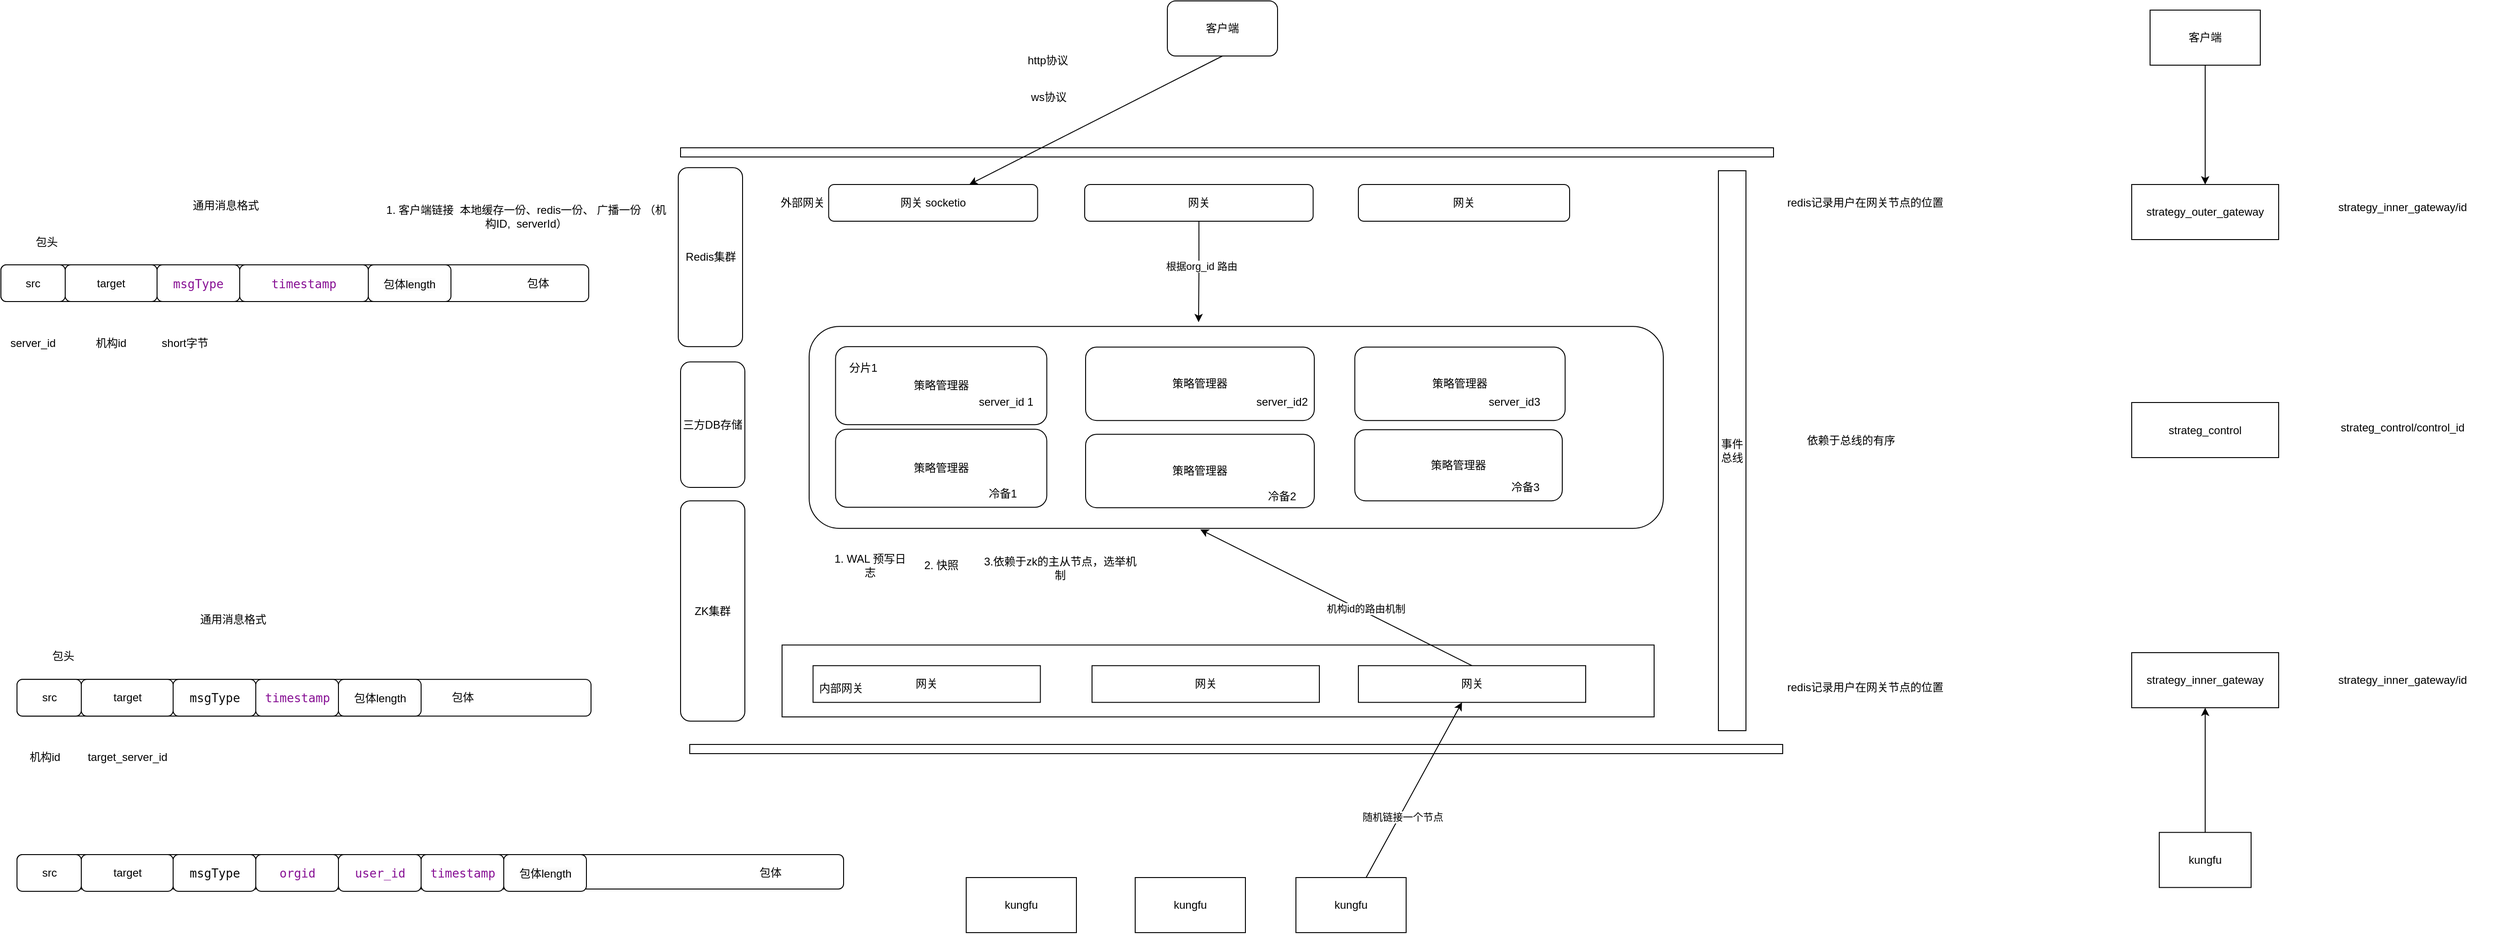 <mxfile version="26.1.3">
  <diagram name="第 1 页" id="b01kbvbIfaKDo9PnE9iw">
    <mxGraphModel dx="2261" dy="738" grid="1" gridSize="10" guides="1" tooltips="1" connect="1" arrows="1" fold="1" page="1" pageScale="1" pageWidth="827" pageHeight="1169" math="0" shadow="0">
      <root>
        <mxCell id="0" />
        <mxCell id="1" parent="0" />
        <mxCell id="lOrVEeAkQtlxeltVuI04-27" value="网关" style="rounded=0;whiteSpace=wrap;html=1;" parent="1" vertex="1">
          <mxGeometry x="110.5" y="871.67" width="949.5" height="78.33" as="geometry" />
        </mxCell>
        <mxCell id="lOrVEeAkQtlxeltVuI04-11" value="" style="rounded=1;whiteSpace=wrap;html=1;" parent="1" vertex="1">
          <mxGeometry x="140" y="524.59" width="930" height="220" as="geometry" />
        </mxCell>
        <mxCell id="R9i5wPIuISrtGQEBOl63-2" value="" style="rounded=0;whiteSpace=wrap;html=1;" parent="1" vertex="1">
          <mxGeometry x="10" y="980" width="1190" height="10" as="geometry" />
        </mxCell>
        <mxCell id="R9i5wPIuISrtGQEBOl63-3" value="" style="rounded=0;whiteSpace=wrap;html=1;" parent="1" vertex="1">
          <mxGeometry y="330" width="1190" height="10" as="geometry" />
        </mxCell>
        <mxCell id="lOrVEeAkQtlxeltVuI04-39" style="rounded=0;orthogonalLoop=1;jettySize=auto;html=1;exitX=0.5;exitY=1;exitDx=0;exitDy=0;" parent="1" source="R9i5wPIuISrtGQEBOl63-7" target="lOrVEeAkQtlxeltVuI04-36" edge="1">
          <mxGeometry relative="1" as="geometry" />
        </mxCell>
        <mxCell id="R9i5wPIuISrtGQEBOl63-7" value="客户端" style="rounded=1;whiteSpace=wrap;html=1;" parent="1" vertex="1">
          <mxGeometry x="530" y="170" width="120" height="60" as="geometry" />
        </mxCell>
        <mxCell id="R9i5wPIuISrtGQEBOl63-9" value="kungfu" style="rounded=0;whiteSpace=wrap;html=1;" parent="1" vertex="1">
          <mxGeometry x="311" y="1125" width="120" height="60" as="geometry" />
        </mxCell>
        <mxCell id="g3Kdrfh8wh_fjqi-vKDI-14" style="rounded=0;orthogonalLoop=1;jettySize=auto;html=1;" parent="1" source="R9i5wPIuISrtGQEBOl63-10" target="lOrVEeAkQtlxeltVuI04-26" edge="1">
          <mxGeometry relative="1" as="geometry">
            <Array as="points" />
          </mxGeometry>
        </mxCell>
        <mxCell id="fZogc4l2z4hbRh4Dm977-39" value="随机链接一个节点" style="edgeLabel;html=1;align=center;verticalAlign=middle;resizable=0;points=[];" parent="g3Kdrfh8wh_fjqi-vKDI-14" vertex="1" connectable="0">
          <mxGeometry x="-0.293" y="-3" relative="1" as="geometry">
            <mxPoint as="offset" />
          </mxGeometry>
        </mxCell>
        <mxCell id="R9i5wPIuISrtGQEBOl63-10" value="kungfu" style="rounded=0;whiteSpace=wrap;html=1;" parent="1" vertex="1">
          <mxGeometry x="670" y="1125" width="120" height="60" as="geometry" />
        </mxCell>
        <mxCell id="R9i5wPIuISrtGQEBOl63-11" value="kungfu" style="rounded=0;whiteSpace=wrap;html=1;" parent="1" vertex="1">
          <mxGeometry x="495" y="1125" width="120" height="60" as="geometry" />
        </mxCell>
        <mxCell id="R9i5wPIuISrtGQEBOl63-13" value="事件总线" style="rounded=0;whiteSpace=wrap;html=1;" parent="1" vertex="1">
          <mxGeometry x="1130" y="355" width="30" height="610" as="geometry" />
        </mxCell>
        <mxCell id="R9i5wPIuISrtGQEBOl63-14" value="策略管理器" style="rounded=1;whiteSpace=wrap;html=1;" parent="1" vertex="1">
          <mxGeometry x="734.13" y="547.09" width="229" height="80" as="geometry" />
        </mxCell>
        <mxCell id="R9i5wPIuISrtGQEBOl63-15" value="策略管理器" style="rounded=1;whiteSpace=wrap;html=1;" parent="1" vertex="1">
          <mxGeometry x="441" y="547.09" width="249" height="80" as="geometry" />
        </mxCell>
        <mxCell id="R9i5wPIuISrtGQEBOl63-16" value="策略管理器" style="rounded=1;whiteSpace=wrap;html=1;" parent="1" vertex="1">
          <mxGeometry x="168.75" y="546.59" width="230" height="85" as="geometry" />
        </mxCell>
        <mxCell id="0-dD-s0z4eZFYw8BseGD-2" value="1. 客户端链接&amp;nbsp; 本地缓存一份、redis一份、 广播一份 （机构ID,&amp;nbsp; serverId）" style="text;html=1;align=center;verticalAlign=middle;whiteSpace=wrap;rounded=0;" parent="1" vertex="1">
          <mxGeometry x="-327.5" y="390" width="317.5" height="30" as="geometry" />
        </mxCell>
        <mxCell id="0-dD-s0z4eZFYw8BseGD-7" value="ZK集群" style="rounded=1;whiteSpace=wrap;html=1;" parent="1" vertex="1">
          <mxGeometry y="714.59" width="70" height="240" as="geometry" />
        </mxCell>
        <mxCell id="0-dD-s0z4eZFYw8BseGD-8" value="Redis集群" style="rounded=1;whiteSpace=wrap;html=1;" parent="1" vertex="1">
          <mxGeometry x="-2.5" y="351.59" width="70" height="195" as="geometry" />
        </mxCell>
        <mxCell id="0-dD-s0z4eZFYw8BseGD-14" value="" style="rounded=1;whiteSpace=wrap;html=1;" parent="1" vertex="1">
          <mxGeometry x="-722.5" y="909.17" width="625" height="40" as="geometry" />
        </mxCell>
        <mxCell id="0-dD-s0z4eZFYw8BseGD-15" value="通用消息格式" style="text;html=1;align=center;verticalAlign=middle;whiteSpace=wrap;rounded=0;" parent="1" vertex="1">
          <mxGeometry x="-577.5" y="829.17" width="180" height="30" as="geometry" />
        </mxCell>
        <mxCell id="0-dD-s0z4eZFYw8BseGD-18" value="包头" style="text;html=1;align=center;verticalAlign=middle;whiteSpace=wrap;rounded=0;" parent="1" vertex="1">
          <mxGeometry x="-702.5" y="869.17" width="60" height="30" as="geometry" />
        </mxCell>
        <mxCell id="0-dD-s0z4eZFYw8BseGD-19" value="包体" style="text;html=1;align=center;verticalAlign=middle;whiteSpace=wrap;rounded=0;" parent="1" vertex="1">
          <mxGeometry x="-267.5" y="914.17" width="60" height="30" as="geometry" />
        </mxCell>
        <mxCell id="0-dD-s0z4eZFYw8BseGD-20" value="src" style="rounded=1;whiteSpace=wrap;html=1;" parent="1" vertex="1">
          <mxGeometry x="-722.5" y="909.17" width="70" height="40" as="geometry" />
        </mxCell>
        <mxCell id="0-dD-s0z4eZFYw8BseGD-21" value="target" style="rounded=1;whiteSpace=wrap;html=1;" parent="1" vertex="1">
          <mxGeometry x="-652.5" y="909.17" width="100" height="40" as="geometry" />
        </mxCell>
        <mxCell id="0-dD-s0z4eZFYw8BseGD-23" value="server_id 1" style="text;html=1;align=center;verticalAlign=middle;whiteSpace=wrap;rounded=0;" parent="1" vertex="1">
          <mxGeometry x="309.75" y="590.76" width="89" height="32.5" as="geometry" />
        </mxCell>
        <mxCell id="0-dD-s0z4eZFYw8BseGD-24" value="server_id2" style="text;html=1;align=center;verticalAlign=middle;whiteSpace=wrap;rounded=0;" parent="1" vertex="1">
          <mxGeometry x="625" y="592.09" width="60" height="30" as="geometry" />
        </mxCell>
        <mxCell id="0-dD-s0z4eZFYw8BseGD-25" value="server_id3" style="text;html=1;align=center;verticalAlign=middle;whiteSpace=wrap;rounded=0;" parent="1" vertex="1">
          <mxGeometry x="878.13" y="592.09" width="60" height="30" as="geometry" />
        </mxCell>
        <mxCell id="0-dD-s0z4eZFYw8BseGD-26" value="&lt;div style=&quot;background-color: rgb(255, 255, 255); color: rgb(8, 8, 8);&quot;&gt;&lt;pre style=&quot;font-family:&#39;JetBrains Mono&#39;,monospace;font-size:9.8pt;&quot;&gt;msgType&lt;/pre&gt;&lt;/div&gt;" style="rounded=1;whiteSpace=wrap;html=1;" parent="1" vertex="1">
          <mxGeometry x="-552.5" y="909.17" width="90" height="40" as="geometry" />
        </mxCell>
        <mxCell id="0-dD-s0z4eZFYw8BseGD-27" value="&lt;div style=&quot;background-color: rgb(255, 255, 255); color: rgb(8, 8, 8);&quot;&gt;&lt;pre style=&quot;font-family:&#39;JetBrains Mono&#39;,monospace;font-size:9.8pt;&quot;&gt;&lt;span style=&quot;color: rgb(0, 0, 0); font-family: Helvetica; font-size: 12px; white-space: normal; background-color: rgb(251, 251, 251);&quot;&gt;包体length&lt;/span&gt;&lt;/pre&gt;&lt;/div&gt;" style="rounded=1;whiteSpace=wrap;html=1;" parent="1" vertex="1">
          <mxGeometry x="-372.5" y="909.17" width="90" height="40" as="geometry" />
        </mxCell>
        <mxCell id="0-dD-s0z4eZFYw8BseGD-30" value="target_server_id" style="text;html=1;align=center;verticalAlign=middle;whiteSpace=wrap;rounded=0;" parent="1" vertex="1">
          <mxGeometry x="-632.5" y="979.17" width="60" height="30" as="geometry" />
        </mxCell>
        <mxCell id="0-dD-s0z4eZFYw8BseGD-31" value="" style="rounded=1;whiteSpace=wrap;html=1;" parent="1" vertex="1">
          <mxGeometry x="-740" y="457.5" width="640" height="40" as="geometry" />
        </mxCell>
        <mxCell id="0-dD-s0z4eZFYw8BseGD-32" value="通用消息格式" style="text;html=1;align=center;verticalAlign=middle;whiteSpace=wrap;rounded=0;" parent="1" vertex="1">
          <mxGeometry x="-585" y="377.5" width="180" height="30" as="geometry" />
        </mxCell>
        <mxCell id="0-dD-s0z4eZFYw8BseGD-33" value="" style="rounded=1;whiteSpace=wrap;html=1;" parent="1" vertex="1">
          <mxGeometry x="-740" y="457.5" width="350" height="40" as="geometry" />
        </mxCell>
        <mxCell id="0-dD-s0z4eZFYw8BseGD-34" value="包头" style="text;html=1;align=center;verticalAlign=middle;whiteSpace=wrap;rounded=0;" parent="1" vertex="1">
          <mxGeometry x="-720" y="417.5" width="60" height="30" as="geometry" />
        </mxCell>
        <mxCell id="0-dD-s0z4eZFYw8BseGD-35" value="包体" style="text;html=1;align=center;verticalAlign=middle;whiteSpace=wrap;rounded=0;" parent="1" vertex="1">
          <mxGeometry x="-185" y="462.5" width="60" height="30" as="geometry" />
        </mxCell>
        <mxCell id="0-dD-s0z4eZFYw8BseGD-36" value="src" style="rounded=1;whiteSpace=wrap;html=1;" parent="1" vertex="1">
          <mxGeometry x="-740" y="457.5" width="70" height="40" as="geometry" />
        </mxCell>
        <mxCell id="0-dD-s0z4eZFYw8BseGD-37" value="target" style="rounded=1;whiteSpace=wrap;html=1;" parent="1" vertex="1">
          <mxGeometry x="-670" y="457.5" width="100" height="40" as="geometry" />
        </mxCell>
        <mxCell id="0-dD-s0z4eZFYw8BseGD-38" value="&lt;div style=&quot;background-color:#ffffff;color:#080808&quot;&gt;&lt;pre style=&quot;font-family:&#39;JetBrains Mono&#39;,monospace;font-size:9.8pt;&quot;&gt;&lt;span style=&quot;color:#871094;&quot;&gt;timestamp&lt;/span&gt;&lt;/pre&gt;&lt;/div&gt;" style="rounded=1;whiteSpace=wrap;html=1;" parent="1" vertex="1">
          <mxGeometry x="-480" y="457.5" width="140" height="40" as="geometry" />
        </mxCell>
        <mxCell id="0-dD-s0z4eZFYw8BseGD-39" value="&lt;div style=&quot;background-color: rgb(255, 255, 255); color: rgb(8, 8, 8);&quot;&gt;&lt;pre style=&quot;font-family:&#39;JetBrains Mono&#39;,monospace;font-size:9.8pt;&quot;&gt;&lt;span style=&quot;color: rgb(0, 0, 0); font-family: Helvetica; font-size: 12px; white-space: normal; background-color: rgb(251, 251, 251);&quot;&gt;包体length&lt;/span&gt;&lt;/pre&gt;&lt;/div&gt;" style="rounded=1;whiteSpace=wrap;html=1;" parent="1" vertex="1">
          <mxGeometry x="-340" y="457.5" width="90" height="40" as="geometry" />
        </mxCell>
        <mxCell id="0-dD-s0z4eZFYw8BseGD-40" value="server_id" style="text;html=1;align=center;verticalAlign=middle;whiteSpace=wrap;rounded=0;" parent="1" vertex="1">
          <mxGeometry x="-735" y="527.5" width="60" height="30" as="geometry" />
        </mxCell>
        <mxCell id="0-dD-s0z4eZFYw8BseGD-41" value="机构id" style="text;html=1;align=center;verticalAlign=middle;whiteSpace=wrap;rounded=0;" parent="1" vertex="1">
          <mxGeometry x="-650" y="527.5" width="60" height="30" as="geometry" />
        </mxCell>
        <mxCell id="0-dD-s0z4eZFYw8BseGD-42" value="机构id" style="text;html=1;align=center;verticalAlign=middle;whiteSpace=wrap;rounded=0;" parent="1" vertex="1">
          <mxGeometry x="-722.5" y="979.17" width="60" height="30" as="geometry" />
        </mxCell>
        <mxCell id="lOrVEeAkQtlxeltVuI04-24" value="网关" style="rounded=0;whiteSpace=wrap;html=1;" parent="1" vertex="1">
          <mxGeometry x="144.25" y="894.17" width="247.5" height="40" as="geometry" />
        </mxCell>
        <mxCell id="lOrVEeAkQtlxeltVuI04-25" value="网关" style="rounded=0;whiteSpace=wrap;html=1;" parent="1" vertex="1">
          <mxGeometry x="448" y="894.17" width="247.5" height="40" as="geometry" />
        </mxCell>
        <mxCell id="lOrVEeAkQtlxeltVuI04-30" style="rounded=0;orthogonalLoop=1;jettySize=auto;html=1;exitX=0.5;exitY=0;exitDx=0;exitDy=0;entryX=0.458;entryY=1.006;entryDx=0;entryDy=0;entryPerimeter=0;" parent="1" source="lOrVEeAkQtlxeltVuI04-26" edge="1" target="lOrVEeAkQtlxeltVuI04-11">
          <mxGeometry relative="1" as="geometry">
            <mxPoint x="560" y="750" as="targetPoint" />
          </mxGeometry>
        </mxCell>
        <mxCell id="lOrVEeAkQtlxeltVuI04-33" value="机构id的路由机制" style="edgeLabel;html=1;align=center;verticalAlign=middle;resizable=0;points=[];" parent="lOrVEeAkQtlxeltVuI04-30" vertex="1" connectable="0">
          <mxGeometry x="-0.208" y="-4" relative="1" as="geometry">
            <mxPoint x="-1" as="offset" />
          </mxGeometry>
        </mxCell>
        <mxCell id="lOrVEeAkQtlxeltVuI04-26" value="网关" style="rounded=0;whiteSpace=wrap;html=1;" parent="1" vertex="1">
          <mxGeometry x="738" y="894.17" width="247.5" height="40" as="geometry" />
        </mxCell>
        <mxCell id="lOrVEeAkQtlxeltVuI04-36" value="网关 socketio" style="rounded=1;whiteSpace=wrap;html=1;" parent="1" vertex="1">
          <mxGeometry x="161.25" y="370" width="227.5" height="40" as="geometry" />
        </mxCell>
        <mxCell id="xy2dijB-u65SdY9uF-kN-10" style="edgeStyle=orthogonalEdgeStyle;rounded=0;orthogonalLoop=1;jettySize=auto;html=1;exitX=0.5;exitY=1;exitDx=0;exitDy=0;" edge="1" parent="1" source="lOrVEeAkQtlxeltVuI04-37">
          <mxGeometry relative="1" as="geometry">
            <mxPoint x="564" y="520" as="targetPoint" />
          </mxGeometry>
        </mxCell>
        <mxCell id="xy2dijB-u65SdY9uF-kN-11" value="根据org_id 路由" style="edgeLabel;html=1;align=center;verticalAlign=middle;resizable=0;points=[];" vertex="1" connectable="0" parent="xy2dijB-u65SdY9uF-kN-10">
          <mxGeometry x="-0.11" y="2" relative="1" as="geometry">
            <mxPoint as="offset" />
          </mxGeometry>
        </mxCell>
        <mxCell id="lOrVEeAkQtlxeltVuI04-37" value="网关" style="rounded=1;whiteSpace=wrap;html=1;" parent="1" vertex="1">
          <mxGeometry x="440" y="370" width="248.75" height="40" as="geometry" />
        </mxCell>
        <mxCell id="lOrVEeAkQtlxeltVuI04-38" value="网关" style="rounded=1;whiteSpace=wrap;html=1;" parent="1" vertex="1">
          <mxGeometry x="738" y="370" width="230" height="40" as="geometry" />
        </mxCell>
        <mxCell id="g3Kdrfh8wh_fjqi-vKDI-19" value="&lt;div style=&quot;background-color: rgb(255, 255, 255); color: rgb(8, 8, 8);&quot;&gt;&lt;pre style=&quot;font-family:&#39;JetBrains Mono&#39;,monospace;font-size:9.8pt;&quot;&gt;&lt;span style=&quot;color: rgb(135, 16, 148);&quot;&gt;msgType&lt;/span&gt;&lt;/pre&gt;&lt;/div&gt;" style="rounded=1;whiteSpace=wrap;html=1;" parent="1" vertex="1">
          <mxGeometry x="-570" y="457.5" width="90" height="40" as="geometry" />
        </mxCell>
        <mxCell id="g3Kdrfh8wh_fjqi-vKDI-20" value="short字节" style="text;html=1;align=center;verticalAlign=middle;resizable=0;points=[];autosize=1;strokeColor=none;fillColor=none;" parent="1" vertex="1">
          <mxGeometry x="-580" y="527.5" width="80" height="30" as="geometry" />
        </mxCell>
        <mxCell id="g3Kdrfh8wh_fjqi-vKDI-21" value="&lt;div style=&quot;background-color: rgb(255, 255, 255); color: rgb(8, 8, 8);&quot;&gt;&lt;pre style=&quot;font-family:&#39;JetBrains Mono&#39;,monospace;font-size:9.8pt;&quot;&gt;&lt;pre style=&quot;font-family: &amp;quot;JetBrains Mono&amp;quot;, monospace; font-size: 9.8pt;&quot;&gt;&lt;span style=&quot;color: rgb(135, 16, 148);&quot;&gt;timestamp&lt;/span&gt;&lt;/pre&gt;&lt;/pre&gt;&lt;/div&gt;" style="rounded=1;whiteSpace=wrap;html=1;" parent="1" vertex="1">
          <mxGeometry x="-462.5" y="909.17" width="90" height="40" as="geometry" />
        </mxCell>
        <mxCell id="g3Kdrfh8wh_fjqi-vKDI-25" value="内部网关" style="text;html=1;align=center;verticalAlign=middle;whiteSpace=wrap;rounded=0;" parent="1" vertex="1">
          <mxGeometry x="145" y="904.17" width="60" height="30" as="geometry" />
        </mxCell>
        <mxCell id="g3Kdrfh8wh_fjqi-vKDI-26" value="外部网关" style="text;html=1;align=center;verticalAlign=middle;whiteSpace=wrap;rounded=0;" parent="1" vertex="1">
          <mxGeometry x="102.5" y="375" width="60" height="30" as="geometry" />
        </mxCell>
        <mxCell id="fZogc4l2z4hbRh4Dm977-2" value="策略管理器" style="rounded=1;whiteSpace=wrap;html=1;" parent="1" vertex="1">
          <mxGeometry x="168.75" y="636.59" width="230" height="85" as="geometry" />
        </mxCell>
        <mxCell id="fZogc4l2z4hbRh4Dm977-3" value="策略管理器" style="rounded=1;whiteSpace=wrap;html=1;" parent="1" vertex="1">
          <mxGeometry x="441" y="642.09" width="249" height="80" as="geometry" />
        </mxCell>
        <mxCell id="fZogc4l2z4hbRh4Dm977-4" value="策略管理器" style="rounded=1;whiteSpace=wrap;html=1;" parent="1" vertex="1">
          <mxGeometry x="734.13" y="637.09" width="225.87" height="77.5" as="geometry" />
        </mxCell>
        <mxCell id="fZogc4l2z4hbRh4Dm977-5" value="strategy_inner_gateway" style="rounded=0;whiteSpace=wrap;html=1;" parent="1" vertex="1">
          <mxGeometry x="1580" y="880" width="160" height="60" as="geometry" />
        </mxCell>
        <mxCell id="fZogc4l2z4hbRh4Dm977-7" style="edgeStyle=orthogonalEdgeStyle;rounded=0;orthogonalLoop=1;jettySize=auto;html=1;entryX=0.5;entryY=1;entryDx=0;entryDy=0;" parent="1" source="fZogc4l2z4hbRh4Dm977-6" target="fZogc4l2z4hbRh4Dm977-5" edge="1">
          <mxGeometry relative="1" as="geometry" />
        </mxCell>
        <mxCell id="fZogc4l2z4hbRh4Dm977-6" value="kungfu" style="rounded=0;whiteSpace=wrap;html=1;" parent="1" vertex="1">
          <mxGeometry x="1610" y="1075.83" width="100" height="60" as="geometry" />
        </mxCell>
        <mxCell id="fZogc4l2z4hbRh4Dm977-8" value="strategy_inner_gateway/id" style="text;html=1;align=center;verticalAlign=middle;whiteSpace=wrap;rounded=0;" parent="1" vertex="1">
          <mxGeometry x="1770" y="897.08" width="210" height="25.83" as="geometry" />
        </mxCell>
        <mxCell id="fZogc4l2z4hbRh4Dm977-9" value="strateg_control" style="rounded=0;whiteSpace=wrap;html=1;" parent="1" vertex="1">
          <mxGeometry x="1580" y="607.5" width="160" height="60" as="geometry" />
        </mxCell>
        <mxCell id="fZogc4l2z4hbRh4Dm977-10" value="strategy_outer_gateway" style="rounded=0;whiteSpace=wrap;html=1;" parent="1" vertex="1">
          <mxGeometry x="1580" y="370.0" width="160" height="60" as="geometry" />
        </mxCell>
        <mxCell id="fZogc4l2z4hbRh4Dm977-13" style="edgeStyle=orthogonalEdgeStyle;rounded=0;orthogonalLoop=1;jettySize=auto;html=1;" parent="1" source="fZogc4l2z4hbRh4Dm977-12" target="fZogc4l2z4hbRh4Dm977-10" edge="1">
          <mxGeometry relative="1" as="geometry" />
        </mxCell>
        <mxCell id="fZogc4l2z4hbRh4Dm977-12" value="客户端" style="rounded=0;whiteSpace=wrap;html=1;" parent="1" vertex="1">
          <mxGeometry x="1600" y="180" width="120" height="60" as="geometry" />
        </mxCell>
        <mxCell id="fZogc4l2z4hbRh4Dm977-14" value="strategy_inner_gateway/id" style="text;html=1;align=center;verticalAlign=middle;whiteSpace=wrap;rounded=0;" parent="1" vertex="1">
          <mxGeometry x="1770" y="381.67" width="210" height="25.83" as="geometry" />
        </mxCell>
        <mxCell id="fZogc4l2z4hbRh4Dm977-15" value="" style="rounded=1;whiteSpace=wrap;html=1;" parent="1" vertex="1">
          <mxGeometry x="-722.5" y="1100" width="900" height="37.5" as="geometry" />
        </mxCell>
        <mxCell id="fZogc4l2z4hbRh4Dm977-16" value="包体" style="text;html=1;align=center;verticalAlign=middle;whiteSpace=wrap;rounded=0;" parent="1" vertex="1">
          <mxGeometry x="67.5" y="1105" width="60" height="30" as="geometry" />
        </mxCell>
        <mxCell id="fZogc4l2z4hbRh4Dm977-17" value="src" style="rounded=1;whiteSpace=wrap;html=1;" parent="1" vertex="1">
          <mxGeometry x="-722.5" y="1100" width="70" height="40" as="geometry" />
        </mxCell>
        <mxCell id="fZogc4l2z4hbRh4Dm977-18" value="target" style="rounded=1;whiteSpace=wrap;html=1;" parent="1" vertex="1">
          <mxGeometry x="-652.5" y="1100" width="100" height="40" as="geometry" />
        </mxCell>
        <mxCell id="fZogc4l2z4hbRh4Dm977-19" value="&lt;div style=&quot;background-color: rgb(255, 255, 255); color: rgb(8, 8, 8);&quot;&gt;&lt;pre style=&quot;font-family:&#39;JetBrains Mono&#39;,monospace;font-size:9.8pt;&quot;&gt;msgType&lt;/pre&gt;&lt;/div&gt;" style="rounded=1;whiteSpace=wrap;html=1;" parent="1" vertex="1">
          <mxGeometry x="-552.5" y="1100" width="90" height="40" as="geometry" />
        </mxCell>
        <mxCell id="fZogc4l2z4hbRh4Dm977-20" value="&lt;div style=&quot;background-color: rgb(255, 255, 255); color: rgb(8, 8, 8);&quot;&gt;&lt;pre style=&quot;font-family:&#39;JetBrains Mono&#39;,monospace;font-size:9.8pt;&quot;&gt;&lt;span style=&quot;color: rgb(0, 0, 0); font-family: Helvetica; font-size: 12px; white-space: normal; background-color: rgb(251, 251, 251);&quot;&gt;包体length&lt;/span&gt;&lt;/pre&gt;&lt;/div&gt;" style="rounded=1;whiteSpace=wrap;html=1;" parent="1" vertex="1">
          <mxGeometry x="-192.5" y="1100" width="90" height="40" as="geometry" />
        </mxCell>
        <mxCell id="fZogc4l2z4hbRh4Dm977-21" value="&lt;div style=&quot;background-color: rgb(255, 255, 255); color: rgb(8, 8, 8);&quot;&gt;&lt;pre style=&quot;font-family:&#39;JetBrains Mono&#39;,monospace;font-size:9.8pt;&quot;&gt;&lt;pre style=&quot;font-family: &amp;quot;JetBrains Mono&amp;quot;, monospace; font-size: 9.8pt;&quot;&gt;&lt;span style=&quot;color: rgb(135, 16, 148);&quot;&gt;timestamp&lt;/span&gt;&lt;/pre&gt;&lt;/pre&gt;&lt;/div&gt;" style="rounded=1;whiteSpace=wrap;html=1;" parent="1" vertex="1">
          <mxGeometry x="-282.5" y="1100" width="90" height="40" as="geometry" />
        </mxCell>
        <mxCell id="fZogc4l2z4hbRh4Dm977-23" value="&lt;div style=&quot;background-color: rgb(255, 255, 255); color: rgb(8, 8, 8);&quot;&gt;&lt;pre style=&quot;font-family:&#39;JetBrains Mono&#39;,monospace;font-size:9.8pt;&quot;&gt;&lt;pre style=&quot;font-family: &amp;quot;JetBrains Mono&amp;quot;, monospace; font-size: 9.8pt;&quot;&gt;&lt;span style=&quot;color: rgb(135, 16, 148);&quot;&gt;orgid&lt;/span&gt;&lt;/pre&gt;&lt;/pre&gt;&lt;/div&gt;" style="rounded=1;whiteSpace=wrap;html=1;" parent="1" vertex="1">
          <mxGeometry x="-462.5" y="1100" width="90" height="40" as="geometry" />
        </mxCell>
        <mxCell id="fZogc4l2z4hbRh4Dm977-24" value="&lt;div style=&quot;background-color: rgb(255, 255, 255); color: rgb(8, 8, 8);&quot;&gt;&lt;pre style=&quot;font-family:&#39;JetBrains Mono&#39;,monospace;font-size:9.8pt;&quot;&gt;&lt;pre style=&quot;font-family: &amp;quot;JetBrains Mono&amp;quot;, monospace; font-size: 9.8pt;&quot;&gt;&lt;span style=&quot;color: rgb(135, 16, 148);&quot;&gt;user_id&lt;/span&gt;&lt;/pre&gt;&lt;/pre&gt;&lt;/div&gt;" style="rounded=1;whiteSpace=wrap;html=1;" parent="1" vertex="1">
          <mxGeometry x="-372.5" y="1100" width="90" height="40" as="geometry" />
        </mxCell>
        <mxCell id="fZogc4l2z4hbRh4Dm977-25" value="strateg_control/control_id" style="text;html=1;align=center;verticalAlign=middle;whiteSpace=wrap;rounded=0;" parent="1" vertex="1">
          <mxGeometry x="1770" y="621.67" width="210" height="25.83" as="geometry" />
        </mxCell>
        <mxCell id="fZogc4l2z4hbRh4Dm977-27" value="冷备1" style="text;html=1;align=center;verticalAlign=middle;whiteSpace=wrap;rounded=0;" parent="1" vertex="1">
          <mxGeometry x="321" y="692.09" width="60" height="30" as="geometry" />
        </mxCell>
        <mxCell id="fZogc4l2z4hbRh4Dm977-28" value="冷备2" style="text;html=1;align=center;verticalAlign=middle;whiteSpace=wrap;rounded=0;" parent="1" vertex="1">
          <mxGeometry x="625" y="694.59" width="60" height="30" as="geometry" />
        </mxCell>
        <mxCell id="fZogc4l2z4hbRh4Dm977-29" value="冷备3" style="text;html=1;align=center;verticalAlign=middle;whiteSpace=wrap;rounded=0;" parent="1" vertex="1">
          <mxGeometry x="890" y="684.59" width="60" height="30" as="geometry" />
        </mxCell>
        <mxCell id="fZogc4l2z4hbRh4Dm977-31" value="1. WAL 预写日志" style="text;html=1;align=center;verticalAlign=middle;whiteSpace=wrap;rounded=0;" parent="1" vertex="1">
          <mxGeometry x="161.25" y="775" width="91.25" height="20" as="geometry" />
        </mxCell>
        <mxCell id="fZogc4l2z4hbRh4Dm977-33" value="2. 快照" style="text;html=1;align=center;verticalAlign=middle;whiteSpace=wrap;rounded=0;" parent="1" vertex="1">
          <mxGeometry x="253.75" y="770" width="60" height="30" as="geometry" />
        </mxCell>
        <mxCell id="fZogc4l2z4hbRh4Dm977-34" value="3.依赖于zk的主从节点，选举机制" style="text;html=1;align=center;verticalAlign=middle;whiteSpace=wrap;rounded=0;" parent="1" vertex="1">
          <mxGeometry x="328" y="770" width="171.25" height="35" as="geometry" />
        </mxCell>
        <mxCell id="fZogc4l2z4hbRh4Dm977-40" value="依赖于总线的有序" style="text;html=1;align=center;verticalAlign=middle;whiteSpace=wrap;rounded=0;" parent="1" vertex="1">
          <mxGeometry x="1190" y="630.5" width="169" height="37" as="geometry" />
        </mxCell>
        <mxCell id="fZogc4l2z4hbRh4Dm977-41" value="redis记录用户在网关节点的位置" style="text;html=1;align=center;verticalAlign=middle;whiteSpace=wrap;rounded=0;" parent="1" vertex="1">
          <mxGeometry x="1160" y="363.69" width="260" height="52.62" as="geometry" />
        </mxCell>
        <mxCell id="fZogc4l2z4hbRh4Dm977-42" value="redis记录用户在网关节点的位置" style="text;html=1;align=center;verticalAlign=middle;whiteSpace=wrap;rounded=0;" parent="1" vertex="1">
          <mxGeometry x="1160" y="891.55" width="260" height="52.62" as="geometry" />
        </mxCell>
        <mxCell id="fZogc4l2z4hbRh4Dm977-43" value="三方DB存储" style="rounded=1;whiteSpace=wrap;html=1;" parent="1" vertex="1">
          <mxGeometry y="563.26" width="70" height="136.74" as="geometry" />
        </mxCell>
        <mxCell id="xy2dijB-u65SdY9uF-kN-1" value="分片1" style="text;html=1;align=center;verticalAlign=middle;whiteSpace=wrap;rounded=0;" vertex="1" parent="1">
          <mxGeometry x="168.75" y="555" width="60" height="30" as="geometry" />
        </mxCell>
        <mxCell id="xy2dijB-u65SdY9uF-kN-12" value="http协议" style="text;html=1;align=center;verticalAlign=middle;whiteSpace=wrap;rounded=0;" vertex="1" parent="1">
          <mxGeometry x="370" y="220" width="60" height="30" as="geometry" />
        </mxCell>
        <mxCell id="xy2dijB-u65SdY9uF-kN-13" value="ws协议" style="text;html=1;align=center;verticalAlign=middle;whiteSpace=wrap;rounded=0;" vertex="1" parent="1">
          <mxGeometry x="371" y="260" width="60" height="30" as="geometry" />
        </mxCell>
      </root>
    </mxGraphModel>
  </diagram>
</mxfile>
